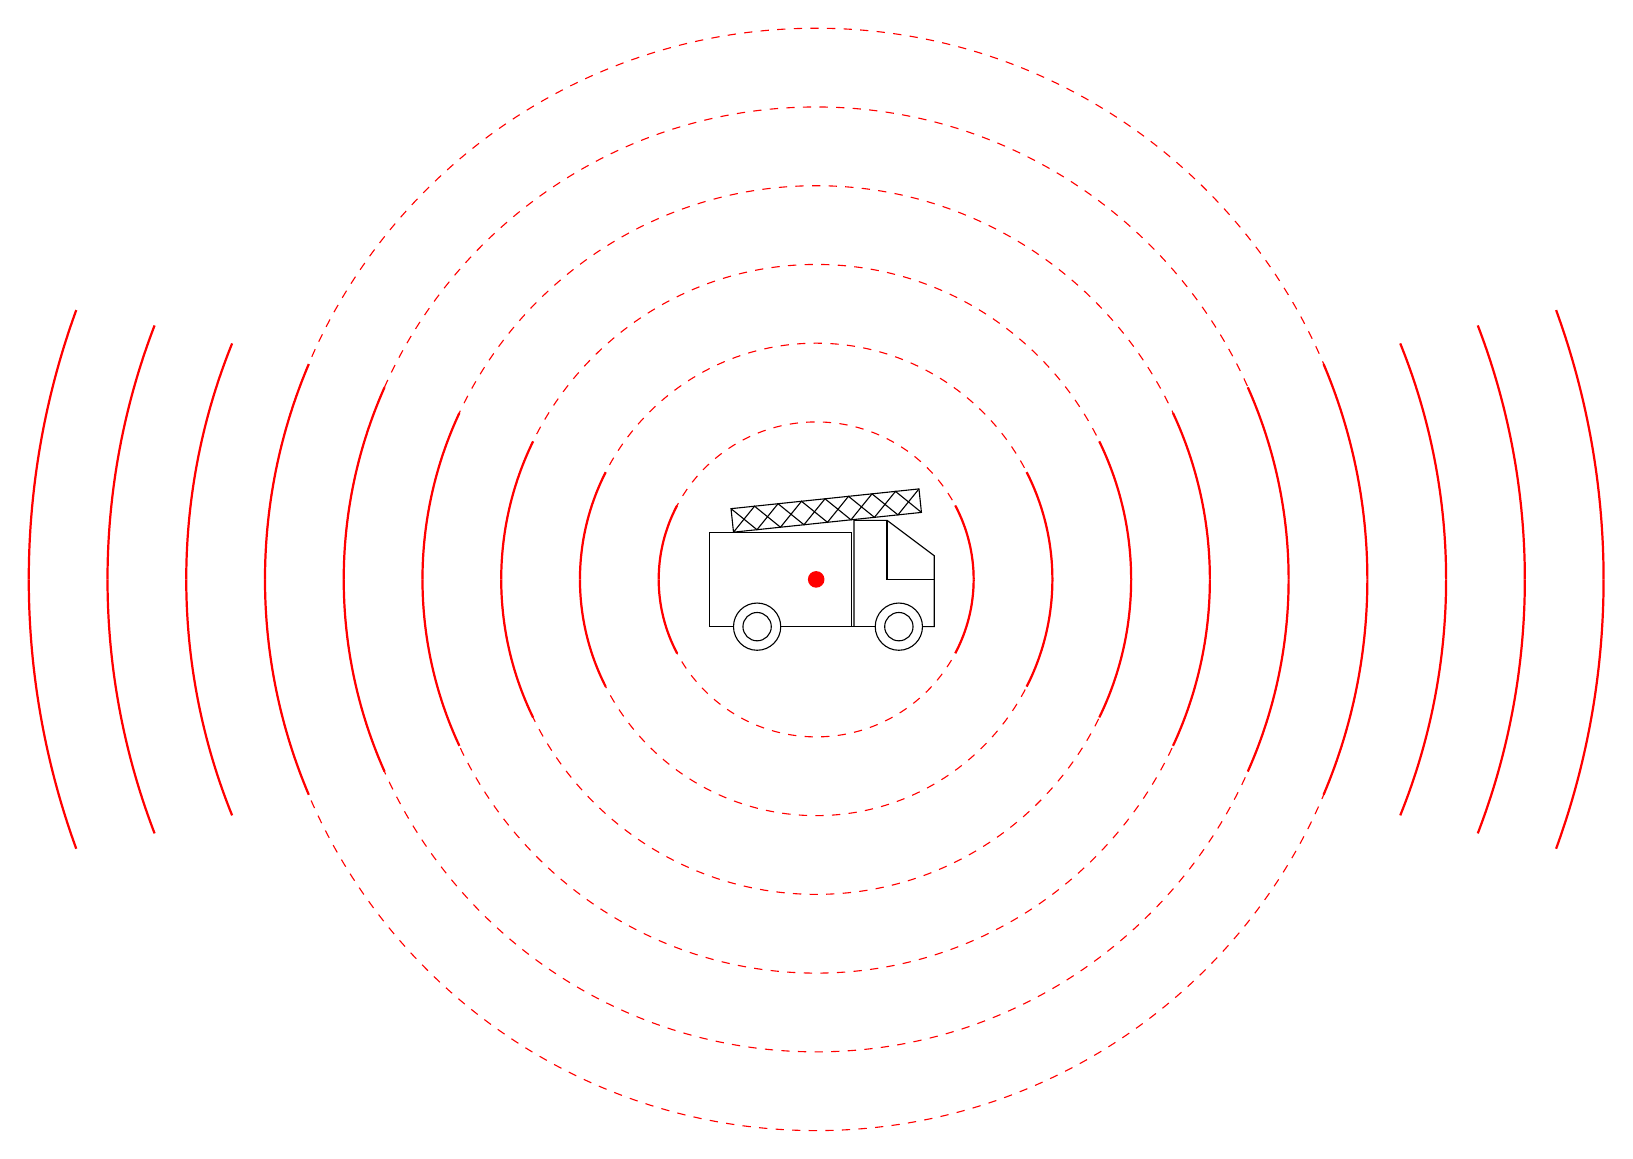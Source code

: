 \begin{tikzpicture}[scale=1]

% Centre
\coordinate (S)  at (0,0);
\fill[red] (S) circle (3pt);

\begin{scope}[scale=0.3, xshift = -5.5cm, yshift=-3cm]
  % Camion
  \draw (3,1) circle (1 cm);
  \draw (3,1) circle (0.6 cm);
  \draw (9,1) circle (1 cm);
  \draw (9,1) circle (0.6 cm);
  \draw (4,1)--(8,1);
  \draw (2,1)--(1,1)--(1,5)--(7,5)--(7,1);
  \draw (7.1,1)--(7.1,5.5) -- (8.5,5.5)--(10.5,4)--(10.5,1)--(10,1);
  \draw (8.5,5.5)--(8.5,3)--(10.5,3);
  % Echelle
  \begin{scope}[yshift=5cm,xshift=2 cm,rotate=6]
  \draw (0,0) rectangle (8,1);
  \draw (0,0)--(1,1)--(2,0)--(3,1)--(4,0)--(5,1)--(6,0)--(7,1)--(8,0);
  \draw (0,1)--(1,0)--(2,1)--(3,0)--(4,1)--(5,0)--(6,1)--(7,0)--(8,1);
  \end{scope}
\end{scope}

% Les arcs
\foreach \r in {2,...,10} {
  \draw[red,thick] (\r,0) arc (0:30-\r:\r cm);
  \draw[red,thick](\r,0) arc (0:-30+\r:\r cm);
  \draw[red,thick] (-\r,0) arc (0:30-\r:-\r cm);
  \draw[red,thick] (-\r,0) arc (0:-30+\r:-\r cm);
}

% Les cercles
\foreach \r in {2,...,7} {
  \draw[red, dashed] (0,0) circle (\r cm);
}
\end{tikzpicture}
